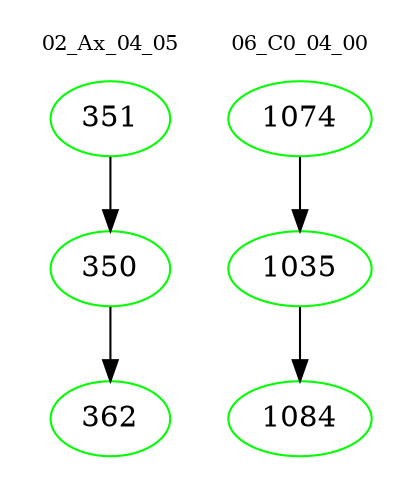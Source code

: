 digraph{
subgraph cluster_0 {
color = white
label = "02_Ax_04_05";
fontsize=10;
T0_351 [label="351", color="green"]
T0_351 -> T0_350 [color="black"]
T0_350 [label="350", color="green"]
T0_350 -> T0_362 [color="black"]
T0_362 [label="362", color="green"]
}
subgraph cluster_1 {
color = white
label = "06_C0_04_00";
fontsize=10;
T1_1074 [label="1074", color="green"]
T1_1074 -> T1_1035 [color="black"]
T1_1035 [label="1035", color="green"]
T1_1035 -> T1_1084 [color="black"]
T1_1084 [label="1084", color="green"]
}
}
